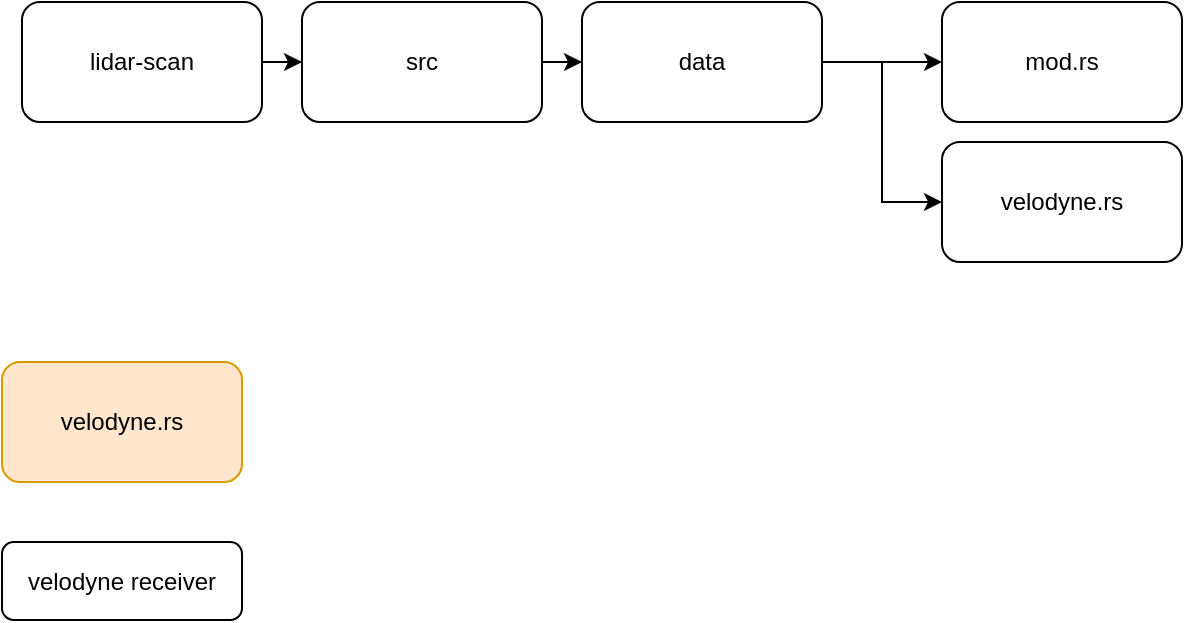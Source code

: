 <mxfile version="16.0.0" type="github">
  <diagram id="p_hp3UYVbjeZgwzfY4cO" name="Page-1">
    <mxGraphModel dx="654" dy="339" grid="1" gridSize="10" guides="1" tooltips="1" connect="1" arrows="1" fold="1" page="1" pageScale="1" pageWidth="827" pageHeight="1169" math="0" shadow="0">
      <root>
        <mxCell id="0" />
        <mxCell id="1" parent="0" />
        <mxCell id="JjmnalyWe9DNaIFk7ZTX-5" style="edgeStyle=orthogonalEdgeStyle;rounded=0;orthogonalLoop=1;jettySize=auto;html=1;" edge="1" parent="1" source="JjmnalyWe9DNaIFk7ZTX-1" target="JjmnalyWe9DNaIFk7ZTX-4">
          <mxGeometry relative="1" as="geometry" />
        </mxCell>
        <mxCell id="JjmnalyWe9DNaIFk7ZTX-1" value="lidar-scan" style="rounded=1;whiteSpace=wrap;html=1;" vertex="1" parent="1">
          <mxGeometry x="50" y="80" width="120" height="60" as="geometry" />
        </mxCell>
        <mxCell id="JjmnalyWe9DNaIFk7ZTX-8" style="edgeStyle=orthogonalEdgeStyle;rounded=0;orthogonalLoop=1;jettySize=auto;html=1;" edge="1" parent="1" source="JjmnalyWe9DNaIFk7ZTX-2" target="JjmnalyWe9DNaIFk7ZTX-3">
          <mxGeometry relative="1" as="geometry" />
        </mxCell>
        <mxCell id="JjmnalyWe9DNaIFk7ZTX-9" style="edgeStyle=orthogonalEdgeStyle;rounded=0;orthogonalLoop=1;jettySize=auto;html=1;entryX=0;entryY=0.5;entryDx=0;entryDy=0;" edge="1" parent="1" source="JjmnalyWe9DNaIFk7ZTX-2" target="JjmnalyWe9DNaIFk7ZTX-7">
          <mxGeometry relative="1" as="geometry" />
        </mxCell>
        <mxCell id="JjmnalyWe9DNaIFk7ZTX-2" value="data" style="rounded=1;whiteSpace=wrap;html=1;" vertex="1" parent="1">
          <mxGeometry x="330" y="80" width="120" height="60" as="geometry" />
        </mxCell>
        <mxCell id="JjmnalyWe9DNaIFk7ZTX-3" value="mod.rs" style="rounded=1;whiteSpace=wrap;html=1;" vertex="1" parent="1">
          <mxGeometry x="510" y="80" width="120" height="60" as="geometry" />
        </mxCell>
        <mxCell id="JjmnalyWe9DNaIFk7ZTX-6" style="edgeStyle=orthogonalEdgeStyle;rounded=0;orthogonalLoop=1;jettySize=auto;html=1;" edge="1" parent="1" source="JjmnalyWe9DNaIFk7ZTX-4" target="JjmnalyWe9DNaIFk7ZTX-2">
          <mxGeometry relative="1" as="geometry" />
        </mxCell>
        <mxCell id="JjmnalyWe9DNaIFk7ZTX-4" value="src" style="rounded=1;whiteSpace=wrap;html=1;" vertex="1" parent="1">
          <mxGeometry x="190" y="80" width="120" height="60" as="geometry" />
        </mxCell>
        <mxCell id="JjmnalyWe9DNaIFk7ZTX-7" value="velodyne.rs&lt;br&gt;" style="rounded=1;whiteSpace=wrap;html=1;" vertex="1" parent="1">
          <mxGeometry x="510" y="150" width="120" height="60" as="geometry" />
        </mxCell>
        <mxCell id="JjmnalyWe9DNaIFk7ZTX-10" value="velodyne.rs&lt;br&gt;" style="rounded=1;whiteSpace=wrap;html=1;fillColor=#ffe6cc;strokeColor=#d79b00;" vertex="1" parent="1">
          <mxGeometry x="40" y="260" width="120" height="60" as="geometry" />
        </mxCell>
        <mxCell id="JjmnalyWe9DNaIFk7ZTX-11" value="velodyne receiver" style="rounded=1;whiteSpace=wrap;html=1;" vertex="1" parent="1">
          <mxGeometry x="40" y="350" width="120" height="39" as="geometry" />
        </mxCell>
      </root>
    </mxGraphModel>
  </diagram>
</mxfile>
